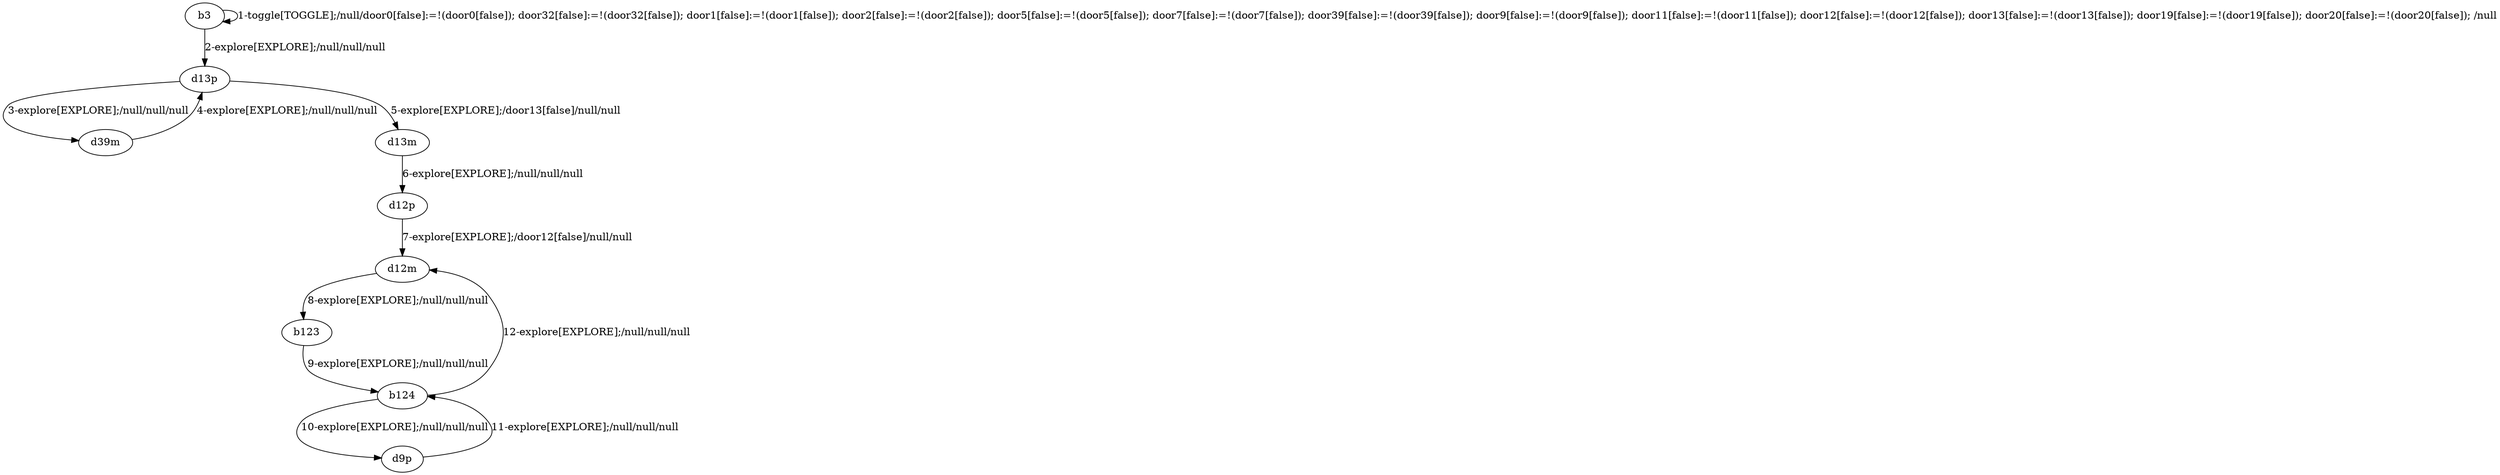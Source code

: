 # Total number of goals covered by this test: 1
# b124 --> d12m

digraph g {
"b3" -> "b3" [label = "1-toggle[TOGGLE];/null/door0[false]:=!(door0[false]); door32[false]:=!(door32[false]); door1[false]:=!(door1[false]); door2[false]:=!(door2[false]); door5[false]:=!(door5[false]); door7[false]:=!(door7[false]); door39[false]:=!(door39[false]); door9[false]:=!(door9[false]); door11[false]:=!(door11[false]); door12[false]:=!(door12[false]); door13[false]:=!(door13[false]); door19[false]:=!(door19[false]); door20[false]:=!(door20[false]); /null"];
"b3" -> "d13p" [label = "2-explore[EXPLORE];/null/null/null"];
"d13p" -> "d39m" [label = "3-explore[EXPLORE];/null/null/null"];
"d39m" -> "d13p" [label = "4-explore[EXPLORE];/null/null/null"];
"d13p" -> "d13m" [label = "5-explore[EXPLORE];/door13[false]/null/null"];
"d13m" -> "d12p" [label = "6-explore[EXPLORE];/null/null/null"];
"d12p" -> "d12m" [label = "7-explore[EXPLORE];/door12[false]/null/null"];
"d12m" -> "b123" [label = "8-explore[EXPLORE];/null/null/null"];
"b123" -> "b124" [label = "9-explore[EXPLORE];/null/null/null"];
"b124" -> "d9p" [label = "10-explore[EXPLORE];/null/null/null"];
"d9p" -> "b124" [label = "11-explore[EXPLORE];/null/null/null"];
"b124" -> "d12m" [label = "12-explore[EXPLORE];/null/null/null"];
}
